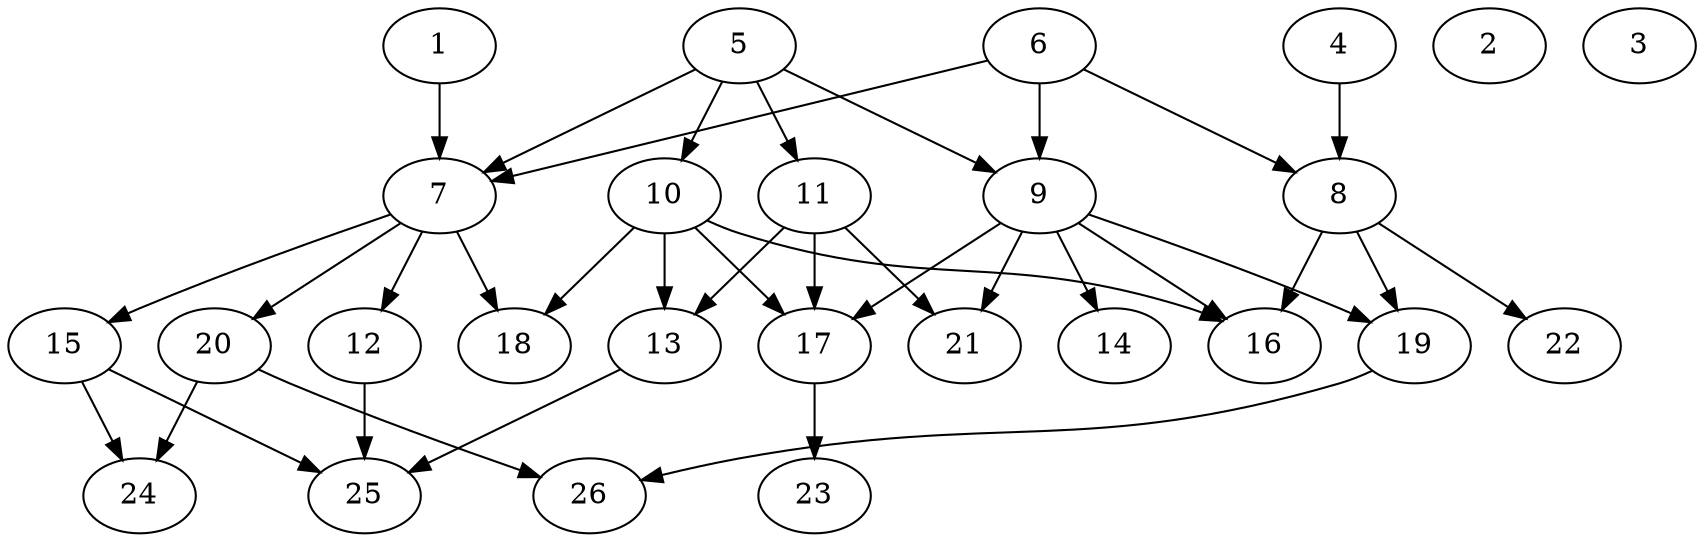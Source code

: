// DAG (tier=2-normal, mode=data, n=26, ccr=0.402, fat=0.644, density=0.530, regular=0.504, jump=0.172, mindata=2097152, maxdata=16777216)
// DAG automatically generated by daggen at Sun Aug 24 16:33:34 2025
// /home/ermia/Project/Environments/daggen/bin/daggen --dot --ccr 0.402 --fat 0.644 --regular 0.504 --density 0.530 --jump 0.172 --mindata 2097152 --maxdata 16777216 -n 26 
digraph G {
  1 [size="1669938365553017094144", alpha="0.03", expect_size="834969182776508547072"]
  1 -> 7 [size ="1126048116768768"]
  2 [size="4237585659572831387648", alpha="0.02", expect_size="2118792829786415693824"]
  3 [size="39435097167234072576", alpha="0.18", expect_size="19717548583617036288"]
  4 [size="1995655021185728512000", alpha="0.15", expect_size="997827510592864256000"]
  4 -> 8 [size ="1268080915251200"]
  5 [size="73194096205758464000", alpha="0.05", expect_size="36597048102879232000"]
  5 -> 7 [size ="139982589132800"]
  5 -> 9 [size ="139982589132800"]
  5 -> 10 [size ="139982589132800"]
  5 -> 11 [size ="139982589132800"]
  6 [size="798770000961862144", alpha="0.14", expect_size="399385000480931072"]
  6 -> 7 [size ="781653924380672"]
  6 -> 8 [size ="781653924380672"]
  6 -> 9 [size ="781653924380672"]
  7 [size="113123727415818846208", alpha="0.10", expect_size="56561863707909423104"]
  7 -> 12 [size ="187122405343232"]
  7 -> 15 [size ="187122405343232"]
  7 -> 18 [size ="187122405343232"]
  7 -> 20 [size ="187122405343232"]
  8 [size="5390984624113563648", alpha="0.11", expect_size="2695492312056781824"]
  8 -> 16 [size ="1783220089651200"]
  8 -> 19 [size ="1783220089651200"]
  8 -> 22 [size ="1783220089651200"]
  9 [size="1918574180501463040", alpha="0.11", expect_size="959287090250731520"]
  9 -> 14 [size ="890465914191872"]
  9 -> 16 [size ="890465914191872"]
  9 -> 17 [size ="890465914191872"]
  9 -> 19 [size ="890465914191872"]
  9 -> 21 [size ="890465914191872"]
  10 [size="942750006846490112", alpha="0.12", expect_size="471375003423245056"]
  10 -> 13 [size ="793031561183232"]
  10 -> 16 [size ="793031561183232"]
  10 -> 17 [size ="793031561183232"]
  10 -> 18 [size ="793031561183232"]
  11 [size="1106774803615530880", alpha="0.03", expect_size="553387401807765440"]
  11 -> 13 [size ="606790169395200"]
  11 -> 17 [size ="606790169395200"]
  11 -> 21 [size ="606790169395200"]
  12 [size="1920177026537072099328", alpha="0.17", expect_size="960088513268536049664"]
  12 -> 25 [size ="1235902374346752"]
  13 [size="1837394199735271686144", alpha="0.04", expect_size="918697099867635843072"]
  13 -> 25 [size ="1200120573984768"]
  14 [size="5863861168923122", alpha="0.08", expect_size="2931930584461561"]
  15 [size="7510148107841901", alpha="0.20", expect_size="3755074053920950"]
  15 -> 24 [size ="123888407150592"]
  15 -> 25 [size ="123888407150592"]
  16 [size="2743008123406763008", alpha="0.10", expect_size="1371504061703381504"]
  17 [size="1341213399152338", alpha="0.12", expect_size="670606699576169"]
  17 -> 23 [size ="67897602867200"]
  18 [size="936387442153499918336", alpha="0.19", expect_size="468193721076749959168"]
  19 [size="563556095024042048", alpha="0.19", expect_size="281778047512021024"]
  19 -> 26 [size ="257088152403968"]
  20 [size="702674961497191552", alpha="0.09", expect_size="351337480748595776"]
  20 -> 24 [size ="1477842286149632"]
  20 -> 26 [size ="1477842286149632"]
  21 [size="125020557945175408", alpha="0.03", expect_size="62510278972587704"]
  22 [size="590855671539350656", alpha="0.08", expect_size="295427835769675328"]
  23 [size="1283132875678565888", alpha="0.10", expect_size="641566437839282944"]
  24 [size="90478328934531616", alpha="0.17", expect_size="45239164467265808"]
  25 [size="1568474667504726", alpha="0.13", expect_size="784237333752363"]
  26 [size="2738304780020166144", alpha="0.19", expect_size="1369152390010083072"]
}